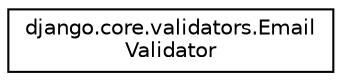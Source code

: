 digraph "Graphical Class Hierarchy"
{
 // LATEX_PDF_SIZE
  edge [fontname="Helvetica",fontsize="10",labelfontname="Helvetica",labelfontsize="10"];
  node [fontname="Helvetica",fontsize="10",shape=record];
  rankdir="LR";
  Node0 [label="django.core.validators.Email\lValidator",height=0.2,width=0.4,color="black", fillcolor="white", style="filled",URL="$de/d21/classdjango_1_1core_1_1validators_1_1_email_validator.html",tooltip=" "];
}
